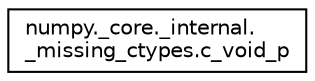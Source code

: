 digraph "Graphical Class Hierarchy"
{
 // LATEX_PDF_SIZE
  edge [fontname="Helvetica",fontsize="10",labelfontname="Helvetica",labelfontsize="10"];
  node [fontname="Helvetica",fontsize="10",shape=record];
  rankdir="LR";
  Node0 [label="numpy._core._internal.\l_missing_ctypes.c_void_p",height=0.2,width=0.4,color="black", fillcolor="white", style="filled",URL="$classnumpy_1_1__core_1_1__internal_1_1__missing__ctypes_1_1c__void__p.html",tooltip=" "];
}
